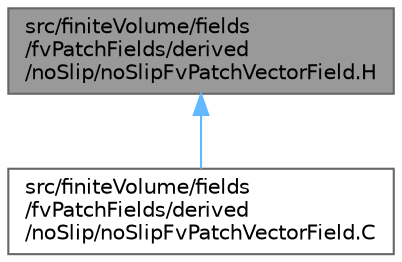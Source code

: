 digraph "src/finiteVolume/fields/fvPatchFields/derived/noSlip/noSlipFvPatchVectorField.H"
{
 // LATEX_PDF_SIZE
  bgcolor="transparent";
  edge [fontname=Helvetica,fontsize=10,labelfontname=Helvetica,labelfontsize=10];
  node [fontname=Helvetica,fontsize=10,shape=box,height=0.2,width=0.4];
  Node1 [id="Node000001",label="src/finiteVolume/fields\l/fvPatchFields/derived\l/noSlip/noSlipFvPatchVectorField.H",height=0.2,width=0.4,color="gray40", fillcolor="grey60", style="filled", fontcolor="black",tooltip=" "];
  Node1 -> Node2 [id="edge1_Node000001_Node000002",dir="back",color="steelblue1",style="solid",tooltip=" "];
  Node2 [id="Node000002",label="src/finiteVolume/fields\l/fvPatchFields/derived\l/noSlip/noSlipFvPatchVectorField.C",height=0.2,width=0.4,color="grey40", fillcolor="white", style="filled",URL="$noSlipFvPatchVectorField_8C.html",tooltip=" "];
}
